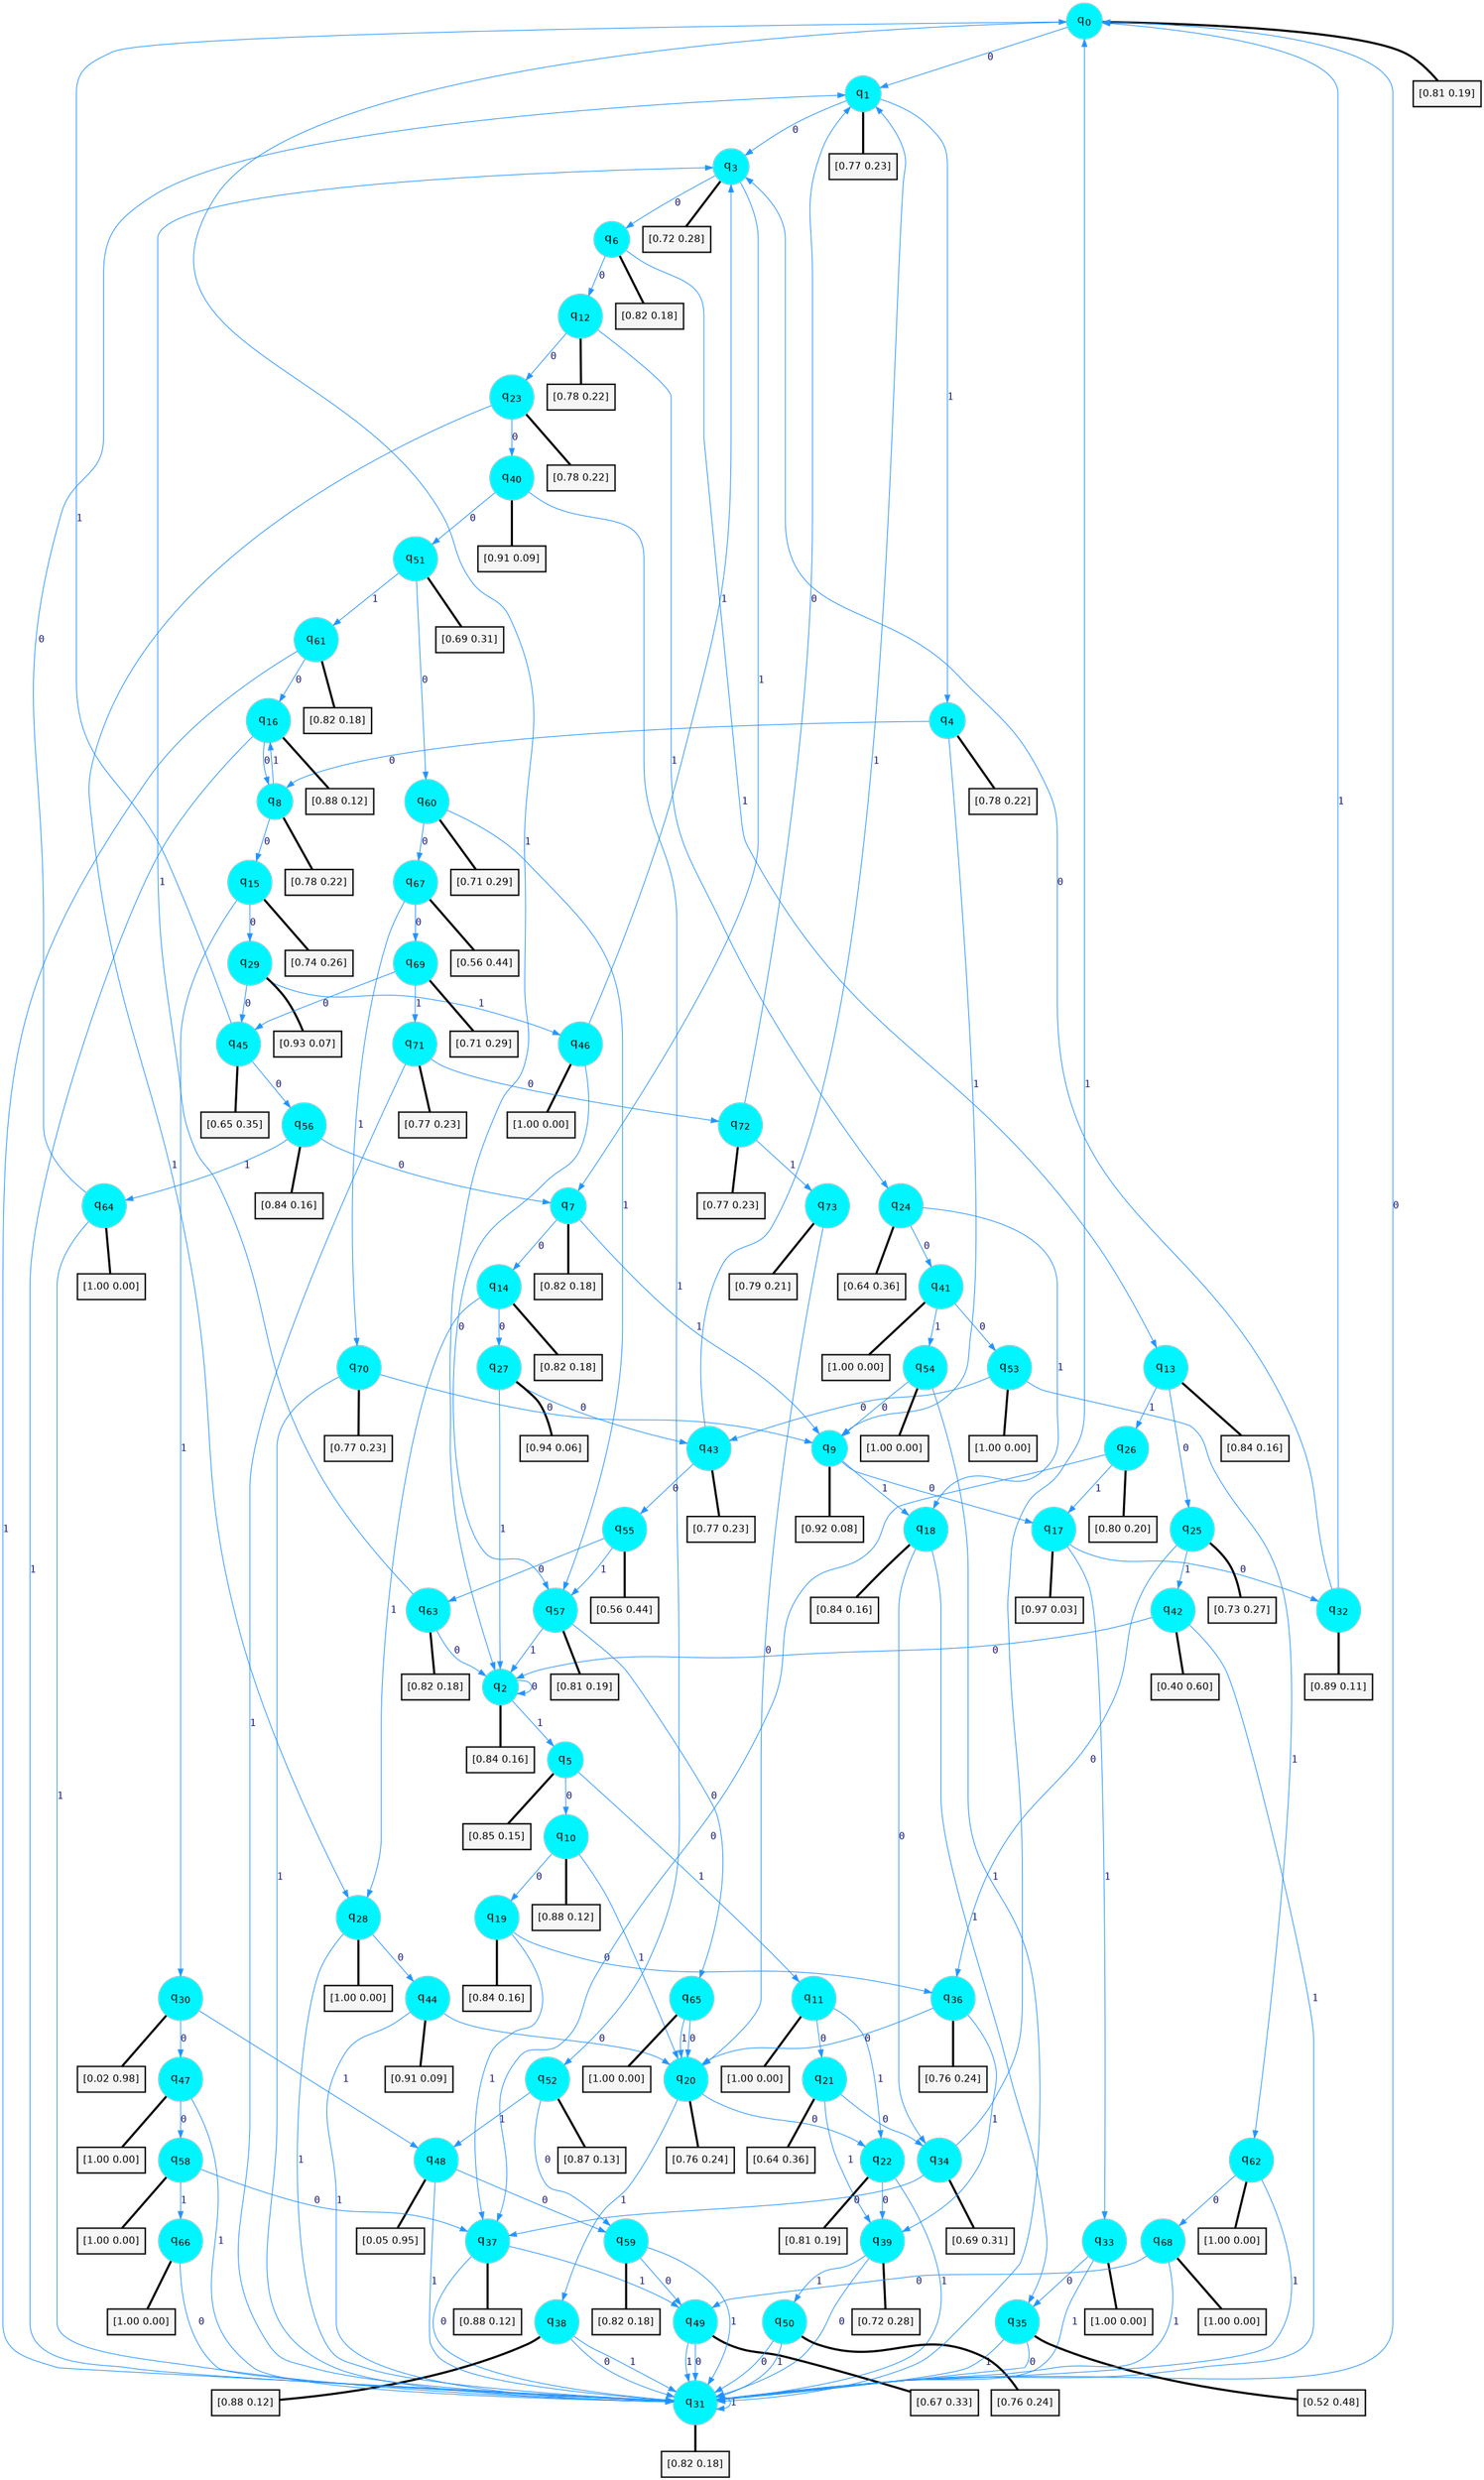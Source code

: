 digraph G {
graph [
bgcolor=transparent, dpi=300, rankdir=TD, size="40,25"];
node [
color=gray, fillcolor=turquoise1, fontcolor=black, fontname=Helvetica, fontsize=16, fontweight=bold, shape=circle, style=filled];
edge [
arrowsize=1, color=dodgerblue1, fontcolor=midnightblue, fontname=courier, fontweight=bold, penwidth=1, style=solid, weight=20];
0[label=<q<SUB>0</SUB>>];
1[label=<q<SUB>1</SUB>>];
2[label=<q<SUB>2</SUB>>];
3[label=<q<SUB>3</SUB>>];
4[label=<q<SUB>4</SUB>>];
5[label=<q<SUB>5</SUB>>];
6[label=<q<SUB>6</SUB>>];
7[label=<q<SUB>7</SUB>>];
8[label=<q<SUB>8</SUB>>];
9[label=<q<SUB>9</SUB>>];
10[label=<q<SUB>10</SUB>>];
11[label=<q<SUB>11</SUB>>];
12[label=<q<SUB>12</SUB>>];
13[label=<q<SUB>13</SUB>>];
14[label=<q<SUB>14</SUB>>];
15[label=<q<SUB>15</SUB>>];
16[label=<q<SUB>16</SUB>>];
17[label=<q<SUB>17</SUB>>];
18[label=<q<SUB>18</SUB>>];
19[label=<q<SUB>19</SUB>>];
20[label=<q<SUB>20</SUB>>];
21[label=<q<SUB>21</SUB>>];
22[label=<q<SUB>22</SUB>>];
23[label=<q<SUB>23</SUB>>];
24[label=<q<SUB>24</SUB>>];
25[label=<q<SUB>25</SUB>>];
26[label=<q<SUB>26</SUB>>];
27[label=<q<SUB>27</SUB>>];
28[label=<q<SUB>28</SUB>>];
29[label=<q<SUB>29</SUB>>];
30[label=<q<SUB>30</SUB>>];
31[label=<q<SUB>31</SUB>>];
32[label=<q<SUB>32</SUB>>];
33[label=<q<SUB>33</SUB>>];
34[label=<q<SUB>34</SUB>>];
35[label=<q<SUB>35</SUB>>];
36[label=<q<SUB>36</SUB>>];
37[label=<q<SUB>37</SUB>>];
38[label=<q<SUB>38</SUB>>];
39[label=<q<SUB>39</SUB>>];
40[label=<q<SUB>40</SUB>>];
41[label=<q<SUB>41</SUB>>];
42[label=<q<SUB>42</SUB>>];
43[label=<q<SUB>43</SUB>>];
44[label=<q<SUB>44</SUB>>];
45[label=<q<SUB>45</SUB>>];
46[label=<q<SUB>46</SUB>>];
47[label=<q<SUB>47</SUB>>];
48[label=<q<SUB>48</SUB>>];
49[label=<q<SUB>49</SUB>>];
50[label=<q<SUB>50</SUB>>];
51[label=<q<SUB>51</SUB>>];
52[label=<q<SUB>52</SUB>>];
53[label=<q<SUB>53</SUB>>];
54[label=<q<SUB>54</SUB>>];
55[label=<q<SUB>55</SUB>>];
56[label=<q<SUB>56</SUB>>];
57[label=<q<SUB>57</SUB>>];
58[label=<q<SUB>58</SUB>>];
59[label=<q<SUB>59</SUB>>];
60[label=<q<SUB>60</SUB>>];
61[label=<q<SUB>61</SUB>>];
62[label=<q<SUB>62</SUB>>];
63[label=<q<SUB>63</SUB>>];
64[label=<q<SUB>64</SUB>>];
65[label=<q<SUB>65</SUB>>];
66[label=<q<SUB>66</SUB>>];
67[label=<q<SUB>67</SUB>>];
68[label=<q<SUB>68</SUB>>];
69[label=<q<SUB>69</SUB>>];
70[label=<q<SUB>70</SUB>>];
71[label=<q<SUB>71</SUB>>];
72[label=<q<SUB>72</SUB>>];
73[label=<q<SUB>73</SUB>>];
74[label="[0.81 0.19]", shape=box,fontcolor=black, fontname=Helvetica, fontsize=14, penwidth=2, fillcolor=whitesmoke,color=black];
75[label="[0.77 0.23]", shape=box,fontcolor=black, fontname=Helvetica, fontsize=14, penwidth=2, fillcolor=whitesmoke,color=black];
76[label="[0.84 0.16]", shape=box,fontcolor=black, fontname=Helvetica, fontsize=14, penwidth=2, fillcolor=whitesmoke,color=black];
77[label="[0.72 0.28]", shape=box,fontcolor=black, fontname=Helvetica, fontsize=14, penwidth=2, fillcolor=whitesmoke,color=black];
78[label="[0.78 0.22]", shape=box,fontcolor=black, fontname=Helvetica, fontsize=14, penwidth=2, fillcolor=whitesmoke,color=black];
79[label="[0.85 0.15]", shape=box,fontcolor=black, fontname=Helvetica, fontsize=14, penwidth=2, fillcolor=whitesmoke,color=black];
80[label="[0.82 0.18]", shape=box,fontcolor=black, fontname=Helvetica, fontsize=14, penwidth=2, fillcolor=whitesmoke,color=black];
81[label="[0.82 0.18]", shape=box,fontcolor=black, fontname=Helvetica, fontsize=14, penwidth=2, fillcolor=whitesmoke,color=black];
82[label="[0.78 0.22]", shape=box,fontcolor=black, fontname=Helvetica, fontsize=14, penwidth=2, fillcolor=whitesmoke,color=black];
83[label="[0.92 0.08]", shape=box,fontcolor=black, fontname=Helvetica, fontsize=14, penwidth=2, fillcolor=whitesmoke,color=black];
84[label="[0.88 0.12]", shape=box,fontcolor=black, fontname=Helvetica, fontsize=14, penwidth=2, fillcolor=whitesmoke,color=black];
85[label="[1.00 0.00]", shape=box,fontcolor=black, fontname=Helvetica, fontsize=14, penwidth=2, fillcolor=whitesmoke,color=black];
86[label="[0.78 0.22]", shape=box,fontcolor=black, fontname=Helvetica, fontsize=14, penwidth=2, fillcolor=whitesmoke,color=black];
87[label="[0.84 0.16]", shape=box,fontcolor=black, fontname=Helvetica, fontsize=14, penwidth=2, fillcolor=whitesmoke,color=black];
88[label="[0.82 0.18]", shape=box,fontcolor=black, fontname=Helvetica, fontsize=14, penwidth=2, fillcolor=whitesmoke,color=black];
89[label="[0.74 0.26]", shape=box,fontcolor=black, fontname=Helvetica, fontsize=14, penwidth=2, fillcolor=whitesmoke,color=black];
90[label="[0.88 0.12]", shape=box,fontcolor=black, fontname=Helvetica, fontsize=14, penwidth=2, fillcolor=whitesmoke,color=black];
91[label="[0.97 0.03]", shape=box,fontcolor=black, fontname=Helvetica, fontsize=14, penwidth=2, fillcolor=whitesmoke,color=black];
92[label="[0.84 0.16]", shape=box,fontcolor=black, fontname=Helvetica, fontsize=14, penwidth=2, fillcolor=whitesmoke,color=black];
93[label="[0.84 0.16]", shape=box,fontcolor=black, fontname=Helvetica, fontsize=14, penwidth=2, fillcolor=whitesmoke,color=black];
94[label="[0.76 0.24]", shape=box,fontcolor=black, fontname=Helvetica, fontsize=14, penwidth=2, fillcolor=whitesmoke,color=black];
95[label="[0.64 0.36]", shape=box,fontcolor=black, fontname=Helvetica, fontsize=14, penwidth=2, fillcolor=whitesmoke,color=black];
96[label="[0.81 0.19]", shape=box,fontcolor=black, fontname=Helvetica, fontsize=14, penwidth=2, fillcolor=whitesmoke,color=black];
97[label="[0.78 0.22]", shape=box,fontcolor=black, fontname=Helvetica, fontsize=14, penwidth=2, fillcolor=whitesmoke,color=black];
98[label="[0.64 0.36]", shape=box,fontcolor=black, fontname=Helvetica, fontsize=14, penwidth=2, fillcolor=whitesmoke,color=black];
99[label="[0.73 0.27]", shape=box,fontcolor=black, fontname=Helvetica, fontsize=14, penwidth=2, fillcolor=whitesmoke,color=black];
100[label="[0.80 0.20]", shape=box,fontcolor=black, fontname=Helvetica, fontsize=14, penwidth=2, fillcolor=whitesmoke,color=black];
101[label="[0.94 0.06]", shape=box,fontcolor=black, fontname=Helvetica, fontsize=14, penwidth=2, fillcolor=whitesmoke,color=black];
102[label="[1.00 0.00]", shape=box,fontcolor=black, fontname=Helvetica, fontsize=14, penwidth=2, fillcolor=whitesmoke,color=black];
103[label="[0.93 0.07]", shape=box,fontcolor=black, fontname=Helvetica, fontsize=14, penwidth=2, fillcolor=whitesmoke,color=black];
104[label="[0.02 0.98]", shape=box,fontcolor=black, fontname=Helvetica, fontsize=14, penwidth=2, fillcolor=whitesmoke,color=black];
105[label="[0.82 0.18]", shape=box,fontcolor=black, fontname=Helvetica, fontsize=14, penwidth=2, fillcolor=whitesmoke,color=black];
106[label="[0.89 0.11]", shape=box,fontcolor=black, fontname=Helvetica, fontsize=14, penwidth=2, fillcolor=whitesmoke,color=black];
107[label="[1.00 0.00]", shape=box,fontcolor=black, fontname=Helvetica, fontsize=14, penwidth=2, fillcolor=whitesmoke,color=black];
108[label="[0.69 0.31]", shape=box,fontcolor=black, fontname=Helvetica, fontsize=14, penwidth=2, fillcolor=whitesmoke,color=black];
109[label="[0.52 0.48]", shape=box,fontcolor=black, fontname=Helvetica, fontsize=14, penwidth=2, fillcolor=whitesmoke,color=black];
110[label="[0.76 0.24]", shape=box,fontcolor=black, fontname=Helvetica, fontsize=14, penwidth=2, fillcolor=whitesmoke,color=black];
111[label="[0.88 0.12]", shape=box,fontcolor=black, fontname=Helvetica, fontsize=14, penwidth=2, fillcolor=whitesmoke,color=black];
112[label="[0.88 0.12]", shape=box,fontcolor=black, fontname=Helvetica, fontsize=14, penwidth=2, fillcolor=whitesmoke,color=black];
113[label="[0.72 0.28]", shape=box,fontcolor=black, fontname=Helvetica, fontsize=14, penwidth=2, fillcolor=whitesmoke,color=black];
114[label="[0.91 0.09]", shape=box,fontcolor=black, fontname=Helvetica, fontsize=14, penwidth=2, fillcolor=whitesmoke,color=black];
115[label="[1.00 0.00]", shape=box,fontcolor=black, fontname=Helvetica, fontsize=14, penwidth=2, fillcolor=whitesmoke,color=black];
116[label="[0.40 0.60]", shape=box,fontcolor=black, fontname=Helvetica, fontsize=14, penwidth=2, fillcolor=whitesmoke,color=black];
117[label="[0.77 0.23]", shape=box,fontcolor=black, fontname=Helvetica, fontsize=14, penwidth=2, fillcolor=whitesmoke,color=black];
118[label="[0.91 0.09]", shape=box,fontcolor=black, fontname=Helvetica, fontsize=14, penwidth=2, fillcolor=whitesmoke,color=black];
119[label="[0.65 0.35]", shape=box,fontcolor=black, fontname=Helvetica, fontsize=14, penwidth=2, fillcolor=whitesmoke,color=black];
120[label="[1.00 0.00]", shape=box,fontcolor=black, fontname=Helvetica, fontsize=14, penwidth=2, fillcolor=whitesmoke,color=black];
121[label="[1.00 0.00]", shape=box,fontcolor=black, fontname=Helvetica, fontsize=14, penwidth=2, fillcolor=whitesmoke,color=black];
122[label="[0.05 0.95]", shape=box,fontcolor=black, fontname=Helvetica, fontsize=14, penwidth=2, fillcolor=whitesmoke,color=black];
123[label="[0.67 0.33]", shape=box,fontcolor=black, fontname=Helvetica, fontsize=14, penwidth=2, fillcolor=whitesmoke,color=black];
124[label="[0.76 0.24]", shape=box,fontcolor=black, fontname=Helvetica, fontsize=14, penwidth=2, fillcolor=whitesmoke,color=black];
125[label="[0.69 0.31]", shape=box,fontcolor=black, fontname=Helvetica, fontsize=14, penwidth=2, fillcolor=whitesmoke,color=black];
126[label="[0.87 0.13]", shape=box,fontcolor=black, fontname=Helvetica, fontsize=14, penwidth=2, fillcolor=whitesmoke,color=black];
127[label="[1.00 0.00]", shape=box,fontcolor=black, fontname=Helvetica, fontsize=14, penwidth=2, fillcolor=whitesmoke,color=black];
128[label="[1.00 0.00]", shape=box,fontcolor=black, fontname=Helvetica, fontsize=14, penwidth=2, fillcolor=whitesmoke,color=black];
129[label="[0.56 0.44]", shape=box,fontcolor=black, fontname=Helvetica, fontsize=14, penwidth=2, fillcolor=whitesmoke,color=black];
130[label="[0.84 0.16]", shape=box,fontcolor=black, fontname=Helvetica, fontsize=14, penwidth=2, fillcolor=whitesmoke,color=black];
131[label="[0.81 0.19]", shape=box,fontcolor=black, fontname=Helvetica, fontsize=14, penwidth=2, fillcolor=whitesmoke,color=black];
132[label="[1.00 0.00]", shape=box,fontcolor=black, fontname=Helvetica, fontsize=14, penwidth=2, fillcolor=whitesmoke,color=black];
133[label="[0.82 0.18]", shape=box,fontcolor=black, fontname=Helvetica, fontsize=14, penwidth=2, fillcolor=whitesmoke,color=black];
134[label="[0.71 0.29]", shape=box,fontcolor=black, fontname=Helvetica, fontsize=14, penwidth=2, fillcolor=whitesmoke,color=black];
135[label="[0.82 0.18]", shape=box,fontcolor=black, fontname=Helvetica, fontsize=14, penwidth=2, fillcolor=whitesmoke,color=black];
136[label="[1.00 0.00]", shape=box,fontcolor=black, fontname=Helvetica, fontsize=14, penwidth=2, fillcolor=whitesmoke,color=black];
137[label="[0.82 0.18]", shape=box,fontcolor=black, fontname=Helvetica, fontsize=14, penwidth=2, fillcolor=whitesmoke,color=black];
138[label="[1.00 0.00]", shape=box,fontcolor=black, fontname=Helvetica, fontsize=14, penwidth=2, fillcolor=whitesmoke,color=black];
139[label="[1.00 0.00]", shape=box,fontcolor=black, fontname=Helvetica, fontsize=14, penwidth=2, fillcolor=whitesmoke,color=black];
140[label="[1.00 0.00]", shape=box,fontcolor=black, fontname=Helvetica, fontsize=14, penwidth=2, fillcolor=whitesmoke,color=black];
141[label="[0.56 0.44]", shape=box,fontcolor=black, fontname=Helvetica, fontsize=14, penwidth=2, fillcolor=whitesmoke,color=black];
142[label="[1.00 0.00]", shape=box,fontcolor=black, fontname=Helvetica, fontsize=14, penwidth=2, fillcolor=whitesmoke,color=black];
143[label="[0.71 0.29]", shape=box,fontcolor=black, fontname=Helvetica, fontsize=14, penwidth=2, fillcolor=whitesmoke,color=black];
144[label="[0.77 0.23]", shape=box,fontcolor=black, fontname=Helvetica, fontsize=14, penwidth=2, fillcolor=whitesmoke,color=black];
145[label="[0.77 0.23]", shape=box,fontcolor=black, fontname=Helvetica, fontsize=14, penwidth=2, fillcolor=whitesmoke,color=black];
146[label="[0.77 0.23]", shape=box,fontcolor=black, fontname=Helvetica, fontsize=14, penwidth=2, fillcolor=whitesmoke,color=black];
147[label="[0.79 0.21]", shape=box,fontcolor=black, fontname=Helvetica, fontsize=14, penwidth=2, fillcolor=whitesmoke,color=black];
0->1 [label=0];
0->2 [label=1];
0->74 [arrowhead=none, penwidth=3,color=black];
1->3 [label=0];
1->4 [label=1];
1->75 [arrowhead=none, penwidth=3,color=black];
2->2 [label=0];
2->5 [label=1];
2->76 [arrowhead=none, penwidth=3,color=black];
3->6 [label=0];
3->7 [label=1];
3->77 [arrowhead=none, penwidth=3,color=black];
4->8 [label=0];
4->9 [label=1];
4->78 [arrowhead=none, penwidth=3,color=black];
5->10 [label=0];
5->11 [label=1];
5->79 [arrowhead=none, penwidth=3,color=black];
6->12 [label=0];
6->13 [label=1];
6->80 [arrowhead=none, penwidth=3,color=black];
7->14 [label=0];
7->9 [label=1];
7->81 [arrowhead=none, penwidth=3,color=black];
8->15 [label=0];
8->16 [label=1];
8->82 [arrowhead=none, penwidth=3,color=black];
9->17 [label=0];
9->18 [label=1];
9->83 [arrowhead=none, penwidth=3,color=black];
10->19 [label=0];
10->20 [label=1];
10->84 [arrowhead=none, penwidth=3,color=black];
11->21 [label=0];
11->22 [label=1];
11->85 [arrowhead=none, penwidth=3,color=black];
12->23 [label=0];
12->24 [label=1];
12->86 [arrowhead=none, penwidth=3,color=black];
13->25 [label=0];
13->26 [label=1];
13->87 [arrowhead=none, penwidth=3,color=black];
14->27 [label=0];
14->28 [label=1];
14->88 [arrowhead=none, penwidth=3,color=black];
15->29 [label=0];
15->30 [label=1];
15->89 [arrowhead=none, penwidth=3,color=black];
16->8 [label=0];
16->31 [label=1];
16->90 [arrowhead=none, penwidth=3,color=black];
17->32 [label=0];
17->33 [label=1];
17->91 [arrowhead=none, penwidth=3,color=black];
18->34 [label=0];
18->35 [label=1];
18->92 [arrowhead=none, penwidth=3,color=black];
19->36 [label=0];
19->37 [label=1];
19->93 [arrowhead=none, penwidth=3,color=black];
20->22 [label=0];
20->38 [label=1];
20->94 [arrowhead=none, penwidth=3,color=black];
21->34 [label=0];
21->39 [label=1];
21->95 [arrowhead=none, penwidth=3,color=black];
22->39 [label=0];
22->31 [label=1];
22->96 [arrowhead=none, penwidth=3,color=black];
23->40 [label=0];
23->28 [label=1];
23->97 [arrowhead=none, penwidth=3,color=black];
24->41 [label=0];
24->18 [label=1];
24->98 [arrowhead=none, penwidth=3,color=black];
25->36 [label=0];
25->42 [label=1];
25->99 [arrowhead=none, penwidth=3,color=black];
26->37 [label=0];
26->17 [label=1];
26->100 [arrowhead=none, penwidth=3,color=black];
27->43 [label=0];
27->2 [label=1];
27->101 [arrowhead=none, penwidth=3,color=black];
28->44 [label=0];
28->31 [label=1];
28->102 [arrowhead=none, penwidth=3,color=black];
29->45 [label=0];
29->46 [label=1];
29->103 [arrowhead=none, penwidth=3,color=black];
30->47 [label=0];
30->48 [label=1];
30->104 [arrowhead=none, penwidth=3,color=black];
31->0 [label=0];
31->31 [label=1];
31->105 [arrowhead=none, penwidth=3,color=black];
32->3 [label=0];
32->0 [label=1];
32->106 [arrowhead=none, penwidth=3,color=black];
33->35 [label=0];
33->31 [label=1];
33->107 [arrowhead=none, penwidth=3,color=black];
34->37 [label=0];
34->0 [label=1];
34->108 [arrowhead=none, penwidth=3,color=black];
35->31 [label=0];
35->31 [label=1];
35->109 [arrowhead=none, penwidth=3,color=black];
36->20 [label=0];
36->39 [label=1];
36->110 [arrowhead=none, penwidth=3,color=black];
37->31 [label=0];
37->49 [label=1];
37->111 [arrowhead=none, penwidth=3,color=black];
38->31 [label=0];
38->31 [label=1];
38->112 [arrowhead=none, penwidth=3,color=black];
39->31 [label=0];
39->50 [label=1];
39->113 [arrowhead=none, penwidth=3,color=black];
40->51 [label=0];
40->52 [label=1];
40->114 [arrowhead=none, penwidth=3,color=black];
41->53 [label=0];
41->54 [label=1];
41->115 [arrowhead=none, penwidth=3,color=black];
42->2 [label=0];
42->31 [label=1];
42->116 [arrowhead=none, penwidth=3,color=black];
43->55 [label=0];
43->1 [label=1];
43->117 [arrowhead=none, penwidth=3,color=black];
44->20 [label=0];
44->31 [label=1];
44->118 [arrowhead=none, penwidth=3,color=black];
45->56 [label=0];
45->0 [label=1];
45->119 [arrowhead=none, penwidth=3,color=black];
46->57 [label=0];
46->3 [label=1];
46->120 [arrowhead=none, penwidth=3,color=black];
47->58 [label=0];
47->31 [label=1];
47->121 [arrowhead=none, penwidth=3,color=black];
48->59 [label=0];
48->31 [label=1];
48->122 [arrowhead=none, penwidth=3,color=black];
49->31 [label=0];
49->31 [label=1];
49->123 [arrowhead=none, penwidth=3,color=black];
50->31 [label=0];
50->31 [label=1];
50->124 [arrowhead=none, penwidth=3,color=black];
51->60 [label=0];
51->61 [label=1];
51->125 [arrowhead=none, penwidth=3,color=black];
52->59 [label=0];
52->48 [label=1];
52->126 [arrowhead=none, penwidth=3,color=black];
53->43 [label=0];
53->62 [label=1];
53->127 [arrowhead=none, penwidth=3,color=black];
54->9 [label=0];
54->31 [label=1];
54->128 [arrowhead=none, penwidth=3,color=black];
55->63 [label=0];
55->57 [label=1];
55->129 [arrowhead=none, penwidth=3,color=black];
56->7 [label=0];
56->64 [label=1];
56->130 [arrowhead=none, penwidth=3,color=black];
57->65 [label=0];
57->2 [label=1];
57->131 [arrowhead=none, penwidth=3,color=black];
58->37 [label=0];
58->66 [label=1];
58->132 [arrowhead=none, penwidth=3,color=black];
59->49 [label=0];
59->31 [label=1];
59->133 [arrowhead=none, penwidth=3,color=black];
60->67 [label=0];
60->57 [label=1];
60->134 [arrowhead=none, penwidth=3,color=black];
61->16 [label=0];
61->31 [label=1];
61->135 [arrowhead=none, penwidth=3,color=black];
62->68 [label=0];
62->31 [label=1];
62->136 [arrowhead=none, penwidth=3,color=black];
63->2 [label=0];
63->3 [label=1];
63->137 [arrowhead=none, penwidth=3,color=black];
64->1 [label=0];
64->31 [label=1];
64->138 [arrowhead=none, penwidth=3,color=black];
65->20 [label=0];
65->20 [label=1];
65->139 [arrowhead=none, penwidth=3,color=black];
66->31 [label=0];
66->140 [arrowhead=none, penwidth=3,color=black];
67->69 [label=0];
67->70 [label=1];
67->141 [arrowhead=none, penwidth=3,color=black];
68->49 [label=0];
68->31 [label=1];
68->142 [arrowhead=none, penwidth=3,color=black];
69->45 [label=0];
69->71 [label=1];
69->143 [arrowhead=none, penwidth=3,color=black];
70->9 [label=0];
70->31 [label=1];
70->144 [arrowhead=none, penwidth=3,color=black];
71->72 [label=0];
71->31 [label=1];
71->145 [arrowhead=none, penwidth=3,color=black];
72->1 [label=0];
72->73 [label=1];
72->146 [arrowhead=none, penwidth=3,color=black];
73->20 [label=0];
73->147 [arrowhead=none, penwidth=3,color=black];
}
